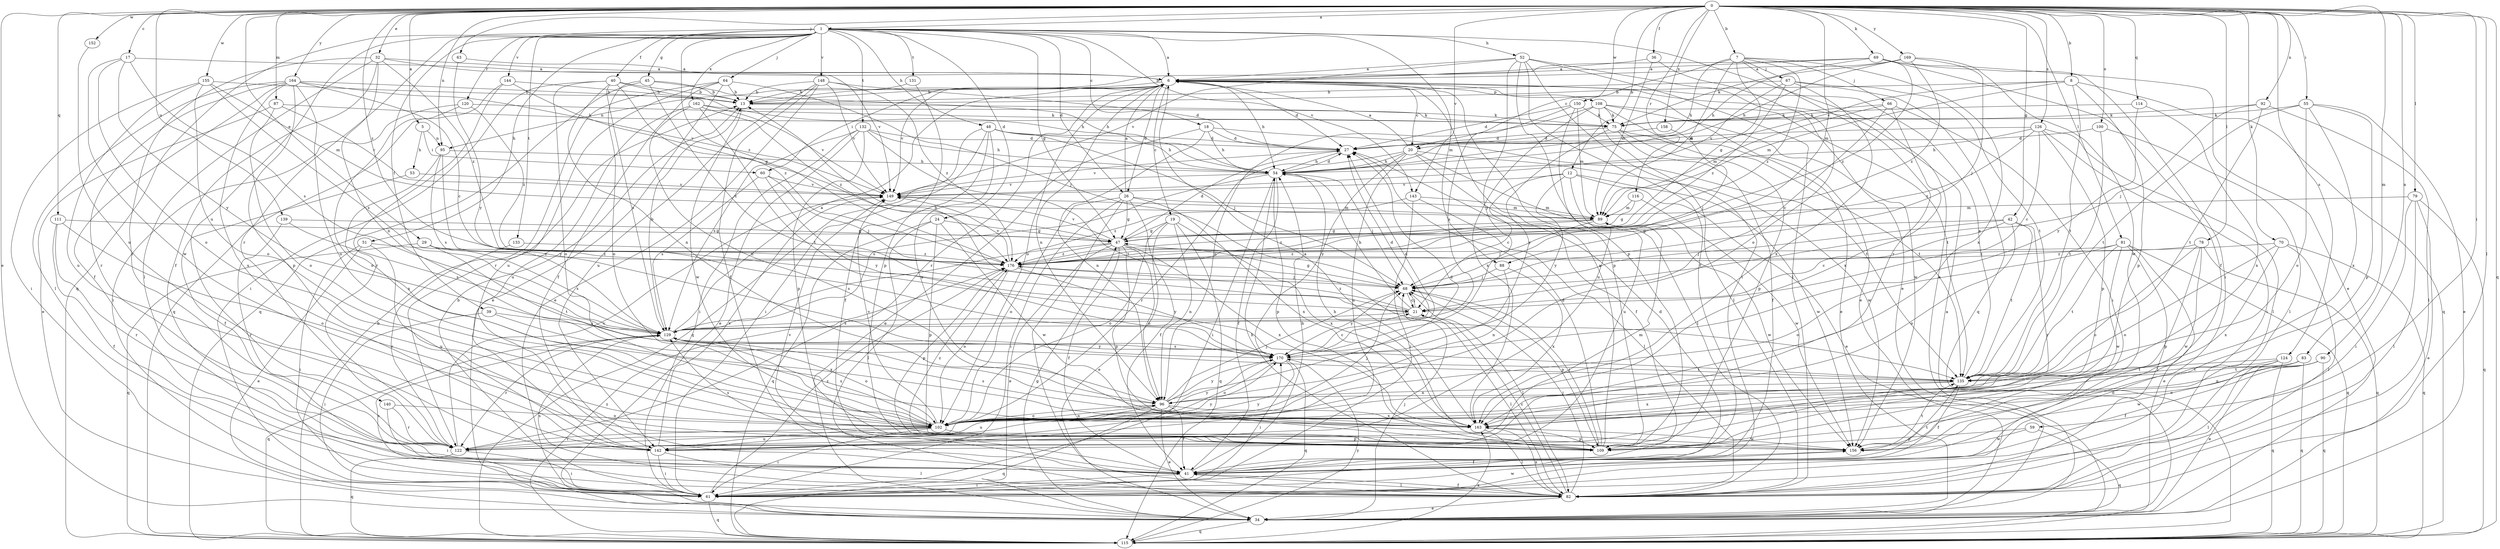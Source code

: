 strict digraph  {
0;
1;
5;
6;
7;
8;
12;
13;
17;
18;
19;
20;
21;
24;
26;
27;
29;
32;
34;
36;
39;
40;
41;
42;
45;
47;
48;
51;
52;
53;
54;
55;
59;
60;
61;
63;
64;
66;
67;
68;
69;
70;
75;
78;
79;
81;
82;
83;
87;
88;
89;
90;
92;
95;
96;
100;
102;
108;
109;
111;
114;
115;
116;
120;
122;
124;
126;
129;
131;
132;
133;
135;
139;
140;
142;
143;
144;
148;
149;
150;
152;
155;
156;
158;
162;
163;
164;
169;
170;
176;
0 -> 1  [label=a];
0 -> 5  [label=a];
0 -> 7  [label=b];
0 -> 8  [label=b];
0 -> 12  [label=b];
0 -> 17  [label=c];
0 -> 29  [label=e];
0 -> 32  [label=e];
0 -> 34  [label=e];
0 -> 36  [label=f];
0 -> 42  [label=g];
0 -> 55  [label=i];
0 -> 59  [label=i];
0 -> 63  [label=j];
0 -> 69  [label=k];
0 -> 70  [label=k];
0 -> 78  [label=l];
0 -> 79  [label=l];
0 -> 81  [label=l];
0 -> 82  [label=l];
0 -> 83  [label=m];
0 -> 87  [label=m];
0 -> 88  [label=m];
0 -> 90  [label=n];
0 -> 92  [label=n];
0 -> 95  [label=n];
0 -> 100  [label=o];
0 -> 111  [label=q];
0 -> 114  [label=q];
0 -> 115  [label=q];
0 -> 116  [label=r];
0 -> 124  [label=s];
0 -> 126  [label=s];
0 -> 139  [label=u];
0 -> 143  [label=v];
0 -> 150  [label=w];
0 -> 152  [label=w];
0 -> 155  [label=w];
0 -> 158  [label=x];
0 -> 164  [label=y];
0 -> 169  [label=y];
0 -> 176  [label=z];
1 -> 6  [label=a];
1 -> 18  [label=c];
1 -> 24  [label=d];
1 -> 26  [label=d];
1 -> 34  [label=e];
1 -> 39  [label=f];
1 -> 40  [label=f];
1 -> 45  [label=g];
1 -> 47  [label=g];
1 -> 48  [label=h];
1 -> 51  [label=h];
1 -> 52  [label=h];
1 -> 64  [label=j];
1 -> 88  [label=m];
1 -> 115  [label=q];
1 -> 120  [label=r];
1 -> 122  [label=r];
1 -> 131  [label=t];
1 -> 132  [label=t];
1 -> 133  [label=t];
1 -> 140  [label=u];
1 -> 143  [label=v];
1 -> 144  [label=v];
1 -> 148  [label=v];
1 -> 162  [label=x];
1 -> 176  [label=z];
5 -> 53  [label=h];
5 -> 60  [label=i];
5 -> 95  [label=n];
6 -> 13  [label=b];
6 -> 19  [label=c];
6 -> 20  [label=c];
6 -> 26  [label=d];
6 -> 27  [label=d];
6 -> 34  [label=e];
6 -> 54  [label=h];
6 -> 60  [label=i];
6 -> 95  [label=n];
6 -> 96  [label=n];
6 -> 102  [label=o];
6 -> 108  [label=p];
6 -> 109  [label=p];
6 -> 122  [label=r];
6 -> 149  [label=v];
7 -> 20  [label=c];
7 -> 47  [label=g];
7 -> 54  [label=h];
7 -> 66  [label=j];
7 -> 67  [label=j];
7 -> 89  [label=m];
7 -> 122  [label=r];
7 -> 163  [label=x];
7 -> 176  [label=z];
8 -> 13  [label=b];
8 -> 20  [label=c];
8 -> 89  [label=m];
8 -> 109  [label=p];
8 -> 115  [label=q];
8 -> 135  [label=t];
12 -> 21  [label=c];
12 -> 34  [label=e];
12 -> 142  [label=u];
12 -> 149  [label=v];
12 -> 156  [label=w];
12 -> 170  [label=y];
13 -> 75  [label=k];
13 -> 156  [label=w];
17 -> 6  [label=a];
17 -> 102  [label=o];
17 -> 129  [label=s];
17 -> 156  [label=w];
17 -> 170  [label=y];
18 -> 27  [label=d];
18 -> 34  [label=e];
18 -> 54  [label=h];
18 -> 96  [label=n];
18 -> 135  [label=t];
19 -> 34  [label=e];
19 -> 47  [label=g];
19 -> 96  [label=n];
19 -> 102  [label=o];
19 -> 115  [label=q];
19 -> 163  [label=x];
20 -> 6  [label=a];
20 -> 41  [label=f];
20 -> 54  [label=h];
20 -> 82  [label=l];
20 -> 122  [label=r];
20 -> 142  [label=u];
20 -> 156  [label=w];
20 -> 170  [label=y];
21 -> 13  [label=b];
21 -> 54  [label=h];
21 -> 68  [label=j];
21 -> 82  [label=l];
21 -> 129  [label=s];
21 -> 176  [label=z];
24 -> 47  [label=g];
24 -> 82  [label=l];
24 -> 109  [label=p];
24 -> 115  [label=q];
24 -> 156  [label=w];
26 -> 6  [label=a];
26 -> 41  [label=f];
26 -> 47  [label=g];
26 -> 61  [label=i];
26 -> 82  [label=l];
26 -> 89  [label=m];
26 -> 102  [label=o];
26 -> 163  [label=x];
27 -> 54  [label=h];
27 -> 149  [label=v];
29 -> 115  [label=q];
29 -> 129  [label=s];
29 -> 135  [label=t];
29 -> 176  [label=z];
32 -> 6  [label=a];
32 -> 41  [label=f];
32 -> 82  [label=l];
32 -> 96  [label=n];
32 -> 122  [label=r];
32 -> 149  [label=v];
32 -> 176  [label=z];
34 -> 47  [label=g];
34 -> 68  [label=j];
34 -> 115  [label=q];
36 -> 6  [label=a];
36 -> 89  [label=m];
36 -> 102  [label=o];
39 -> 61  [label=i];
39 -> 129  [label=s];
39 -> 163  [label=x];
40 -> 13  [label=b];
40 -> 54  [label=h];
40 -> 61  [label=i];
40 -> 96  [label=n];
40 -> 102  [label=o];
40 -> 129  [label=s];
40 -> 176  [label=z];
41 -> 27  [label=d];
41 -> 54  [label=h];
41 -> 61  [label=i];
41 -> 82  [label=l];
41 -> 135  [label=t];
41 -> 149  [label=v];
42 -> 21  [label=c];
42 -> 47  [label=g];
42 -> 68  [label=j];
42 -> 102  [label=o];
42 -> 122  [label=r];
42 -> 135  [label=t];
45 -> 13  [label=b];
45 -> 21  [label=c];
45 -> 54  [label=h];
45 -> 102  [label=o];
45 -> 115  [label=q];
47 -> 27  [label=d];
47 -> 34  [label=e];
47 -> 41  [label=f];
47 -> 96  [label=n];
47 -> 109  [label=p];
47 -> 129  [label=s];
47 -> 149  [label=v];
47 -> 163  [label=x];
47 -> 176  [label=z];
48 -> 27  [label=d];
48 -> 41  [label=f];
48 -> 54  [label=h];
48 -> 61  [label=i];
48 -> 68  [label=j];
48 -> 115  [label=q];
48 -> 163  [label=x];
51 -> 34  [label=e];
51 -> 61  [label=i];
51 -> 142  [label=u];
51 -> 176  [label=z];
52 -> 6  [label=a];
52 -> 34  [label=e];
52 -> 41  [label=f];
52 -> 61  [label=i];
52 -> 82  [label=l];
52 -> 109  [label=p];
52 -> 149  [label=v];
52 -> 170  [label=y];
53 -> 41  [label=f];
53 -> 149  [label=v];
54 -> 27  [label=d];
54 -> 41  [label=f];
54 -> 61  [label=i];
54 -> 68  [label=j];
54 -> 109  [label=p];
54 -> 129  [label=s];
54 -> 149  [label=v];
55 -> 34  [label=e];
55 -> 75  [label=k];
55 -> 102  [label=o];
55 -> 109  [label=p];
55 -> 135  [label=t];
55 -> 163  [label=x];
59 -> 109  [label=p];
59 -> 115  [label=q];
59 -> 156  [label=w];
60 -> 68  [label=j];
60 -> 129  [label=s];
60 -> 149  [label=v];
60 -> 170  [label=y];
61 -> 13  [label=b];
61 -> 115  [label=q];
61 -> 129  [label=s];
61 -> 156  [label=w];
61 -> 176  [label=z];
63 -> 6  [label=a];
63 -> 170  [label=y];
64 -> 13  [label=b];
64 -> 34  [label=e];
64 -> 41  [label=f];
64 -> 68  [label=j];
64 -> 122  [label=r];
64 -> 142  [label=u];
66 -> 21  [label=c];
66 -> 61  [label=i];
66 -> 75  [label=k];
66 -> 89  [label=m];
66 -> 163  [label=x];
67 -> 13  [label=b];
67 -> 115  [label=q];
67 -> 135  [label=t];
67 -> 149  [label=v];
67 -> 163  [label=x];
67 -> 176  [label=z];
68 -> 21  [label=c];
68 -> 47  [label=g];
68 -> 82  [label=l];
68 -> 109  [label=p];
68 -> 170  [label=y];
69 -> 6  [label=a];
69 -> 13  [label=b];
69 -> 34  [label=e];
69 -> 41  [label=f];
69 -> 54  [label=h];
69 -> 61  [label=i];
69 -> 176  [label=z];
70 -> 82  [label=l];
70 -> 102  [label=o];
70 -> 115  [label=q];
70 -> 163  [label=x];
70 -> 176  [label=z];
75 -> 27  [label=d];
75 -> 41  [label=f];
75 -> 109  [label=p];
75 -> 135  [label=t];
75 -> 170  [label=y];
78 -> 102  [label=o];
78 -> 109  [label=p];
78 -> 115  [label=q];
78 -> 156  [label=w];
78 -> 176  [label=z];
79 -> 34  [label=e];
79 -> 61  [label=i];
79 -> 82  [label=l];
79 -> 89  [label=m];
79 -> 115  [label=q];
81 -> 34  [label=e];
81 -> 82  [label=l];
81 -> 102  [label=o];
81 -> 115  [label=q];
81 -> 135  [label=t];
81 -> 156  [label=w];
81 -> 176  [label=z];
82 -> 21  [label=c];
82 -> 34  [label=e];
82 -> 41  [label=f];
82 -> 54  [label=h];
82 -> 68  [label=j];
82 -> 129  [label=s];
82 -> 163  [label=x];
83 -> 115  [label=q];
83 -> 135  [label=t];
83 -> 156  [label=w];
87 -> 34  [label=e];
87 -> 75  [label=k];
87 -> 102  [label=o];
87 -> 149  [label=v];
88 -> 68  [label=j];
88 -> 96  [label=n];
88 -> 163  [label=x];
89 -> 47  [label=g];
89 -> 68  [label=j];
89 -> 156  [label=w];
89 -> 176  [label=z];
90 -> 41  [label=f];
90 -> 96  [label=n];
90 -> 102  [label=o];
90 -> 115  [label=q];
90 -> 135  [label=t];
92 -> 68  [label=j];
92 -> 75  [label=k];
92 -> 82  [label=l];
92 -> 135  [label=t];
95 -> 54  [label=h];
95 -> 129  [label=s];
95 -> 163  [label=x];
95 -> 170  [label=y];
96 -> 27  [label=d];
96 -> 34  [label=e];
96 -> 41  [label=f];
96 -> 68  [label=j];
96 -> 102  [label=o];
96 -> 115  [label=q];
96 -> 142  [label=u];
96 -> 163  [label=x];
96 -> 170  [label=y];
100 -> 27  [label=d];
100 -> 82  [label=l];
100 -> 135  [label=t];
102 -> 61  [label=i];
102 -> 68  [label=j];
102 -> 96  [label=n];
102 -> 109  [label=p];
102 -> 122  [label=r];
102 -> 129  [label=s];
102 -> 142  [label=u];
102 -> 149  [label=v];
102 -> 170  [label=y];
108 -> 34  [label=e];
108 -> 75  [label=k];
108 -> 82  [label=l];
108 -> 96  [label=n];
108 -> 135  [label=t];
108 -> 156  [label=w];
108 -> 163  [label=x];
109 -> 6  [label=a];
109 -> 27  [label=d];
109 -> 54  [label=h];
109 -> 68  [label=j];
109 -> 176  [label=z];
111 -> 41  [label=f];
111 -> 47  [label=g];
111 -> 102  [label=o];
111 -> 122  [label=r];
114 -> 75  [label=k];
114 -> 163  [label=x];
114 -> 170  [label=y];
115 -> 6  [label=a];
115 -> 13  [label=b];
115 -> 163  [label=x];
115 -> 170  [label=y];
115 -> 176  [label=z];
116 -> 47  [label=g];
116 -> 89  [label=m];
116 -> 156  [label=w];
120 -> 61  [label=i];
120 -> 75  [label=k];
120 -> 102  [label=o];
120 -> 176  [label=z];
122 -> 61  [label=i];
122 -> 89  [label=m];
122 -> 115  [label=q];
122 -> 149  [label=v];
122 -> 170  [label=y];
124 -> 34  [label=e];
124 -> 82  [label=l];
124 -> 102  [label=o];
124 -> 115  [label=q];
124 -> 135  [label=t];
126 -> 21  [label=c];
126 -> 27  [label=d];
126 -> 54  [label=h];
126 -> 61  [label=i];
126 -> 82  [label=l];
126 -> 109  [label=p];
126 -> 176  [label=z];
129 -> 6  [label=a];
129 -> 13  [label=b];
129 -> 27  [label=d];
129 -> 102  [label=o];
129 -> 115  [label=q];
129 -> 122  [label=r];
129 -> 170  [label=y];
131 -> 13  [label=b];
131 -> 109  [label=p];
132 -> 27  [label=d];
132 -> 34  [label=e];
132 -> 54  [label=h];
132 -> 61  [label=i];
132 -> 109  [label=p];
132 -> 129  [label=s];
132 -> 135  [label=t];
133 -> 122  [label=r];
133 -> 176  [label=z];
135 -> 6  [label=a];
135 -> 41  [label=f];
135 -> 96  [label=n];
135 -> 163  [label=x];
139 -> 47  [label=g];
139 -> 122  [label=r];
139 -> 129  [label=s];
140 -> 61  [label=i];
140 -> 102  [label=o];
140 -> 122  [label=r];
142 -> 61  [label=i];
142 -> 82  [label=l];
142 -> 149  [label=v];
142 -> 170  [label=y];
143 -> 61  [label=i];
143 -> 82  [label=l];
143 -> 89  [label=m];
143 -> 176  [label=z];
144 -> 13  [label=b];
144 -> 47  [label=g];
144 -> 115  [label=q];
144 -> 122  [label=r];
148 -> 13  [label=b];
148 -> 27  [label=d];
148 -> 34  [label=e];
148 -> 41  [label=f];
148 -> 142  [label=u];
148 -> 149  [label=v];
148 -> 176  [label=z];
149 -> 89  [label=m];
150 -> 27  [label=d];
150 -> 75  [label=k];
150 -> 89  [label=m];
150 -> 129  [label=s];
150 -> 142  [label=u];
152 -> 142  [label=u];
155 -> 13  [label=b];
155 -> 61  [label=i];
155 -> 89  [label=m];
155 -> 102  [label=o];
155 -> 129  [label=s];
155 -> 142  [label=u];
156 -> 41  [label=f];
156 -> 129  [label=s];
156 -> 135  [label=t];
158 -> 27  [label=d];
158 -> 68  [label=j];
162 -> 75  [label=k];
162 -> 96  [label=n];
162 -> 135  [label=t];
162 -> 142  [label=u];
162 -> 149  [label=v];
162 -> 176  [label=z];
163 -> 6  [label=a];
163 -> 82  [label=l];
163 -> 109  [label=p];
163 -> 129  [label=s];
163 -> 156  [label=w];
164 -> 13  [label=b];
164 -> 21  [label=c];
164 -> 41  [label=f];
164 -> 82  [label=l];
164 -> 102  [label=o];
164 -> 109  [label=p];
164 -> 122  [label=r];
164 -> 142  [label=u];
164 -> 149  [label=v];
169 -> 6  [label=a];
169 -> 54  [label=h];
169 -> 68  [label=j];
169 -> 75  [label=k];
169 -> 156  [label=w];
169 -> 176  [label=z];
170 -> 21  [label=c];
170 -> 27  [label=d];
170 -> 61  [label=i];
170 -> 102  [label=o];
170 -> 115  [label=q];
170 -> 129  [label=s];
170 -> 135  [label=t];
176 -> 68  [label=j];
176 -> 102  [label=o];
176 -> 109  [label=p];
176 -> 149  [label=v];
176 -> 170  [label=y];
}
